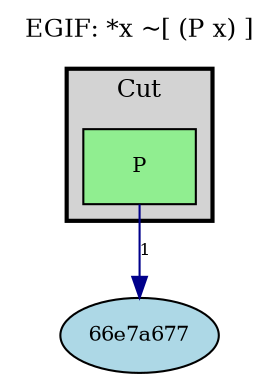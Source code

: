 digraph EG {
  rankdir=TB;
  compound=true;
  node [fontsize=10];

  label="EGIF: *x ~[ (P x) ]";
  labelloc="t";
  fontsize=12;

  "pred_e_297d5d38" [label="P", shape=box, style=filled, fillcolor=lightgreen];
  "Vertex(id='v_66e7a677', label=None, is_generic=True)" [label="66e7a677", shape=ellipse, style=filled, fillcolor=lightblue];
  subgraph cluster_0_0 {
    label="Cut";
    style=filled;
    fillcolor=lightgray;
    color=black;
    penwidth=2;
    "pred_e_297d5d38";
  }

  // ν mapping connections
  "pred_e_297d5d38" -> "Vertex(id='v_66e7a677', label=None, is_generic=True)" [label="1", color=darkblue, fontsize=8];
}